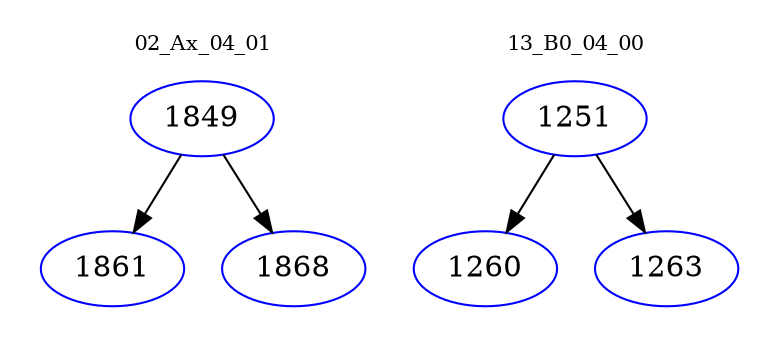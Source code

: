 digraph{
subgraph cluster_0 {
color = white
label = "02_Ax_04_01";
fontsize=10;
T0_1849 [label="1849", color="blue"]
T0_1849 -> T0_1861 [color="black"]
T0_1861 [label="1861", color="blue"]
T0_1849 -> T0_1868 [color="black"]
T0_1868 [label="1868", color="blue"]
}
subgraph cluster_1 {
color = white
label = "13_B0_04_00";
fontsize=10;
T1_1251 [label="1251", color="blue"]
T1_1251 -> T1_1260 [color="black"]
T1_1260 [label="1260", color="blue"]
T1_1251 -> T1_1263 [color="black"]
T1_1263 [label="1263", color="blue"]
}
}
